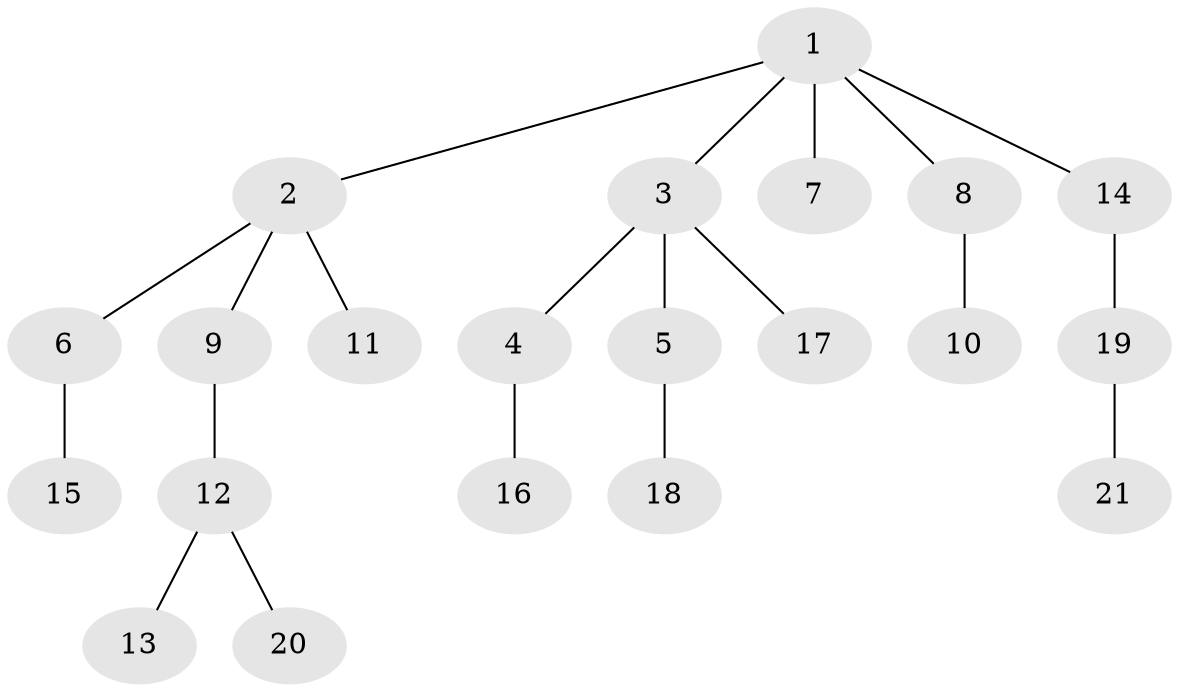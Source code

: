 // original degree distribution, {7: 0.0196078431372549, 5: 0.0196078431372549, 2: 0.3333333333333333, 8: 0.0196078431372549, 1: 0.49019607843137253, 4: 0.058823529411764705, 3: 0.058823529411764705}
// Generated by graph-tools (version 1.1) at 2025/51/03/04/25 22:51:48]
// undirected, 21 vertices, 20 edges
graph export_dot {
  node [color=gray90,style=filled];
  1;
  2;
  3;
  4;
  5;
  6;
  7;
  8;
  9;
  10;
  11;
  12;
  13;
  14;
  15;
  16;
  17;
  18;
  19;
  20;
  21;
  1 -- 2 [weight=1.0];
  1 -- 3 [weight=1.0];
  1 -- 7 [weight=1.0];
  1 -- 8 [weight=1.0];
  1 -- 14 [weight=1.0];
  2 -- 6 [weight=1.0];
  2 -- 9 [weight=1.0];
  2 -- 11 [weight=1.0];
  3 -- 4 [weight=1.0];
  3 -- 5 [weight=4.0];
  3 -- 17 [weight=1.0];
  4 -- 16 [weight=1.0];
  5 -- 18 [weight=1.0];
  6 -- 15 [weight=1.0];
  8 -- 10 [weight=2.0];
  9 -- 12 [weight=1.0];
  12 -- 13 [weight=1.0];
  12 -- 20 [weight=1.0];
  14 -- 19 [weight=1.0];
  19 -- 21 [weight=1.0];
}
